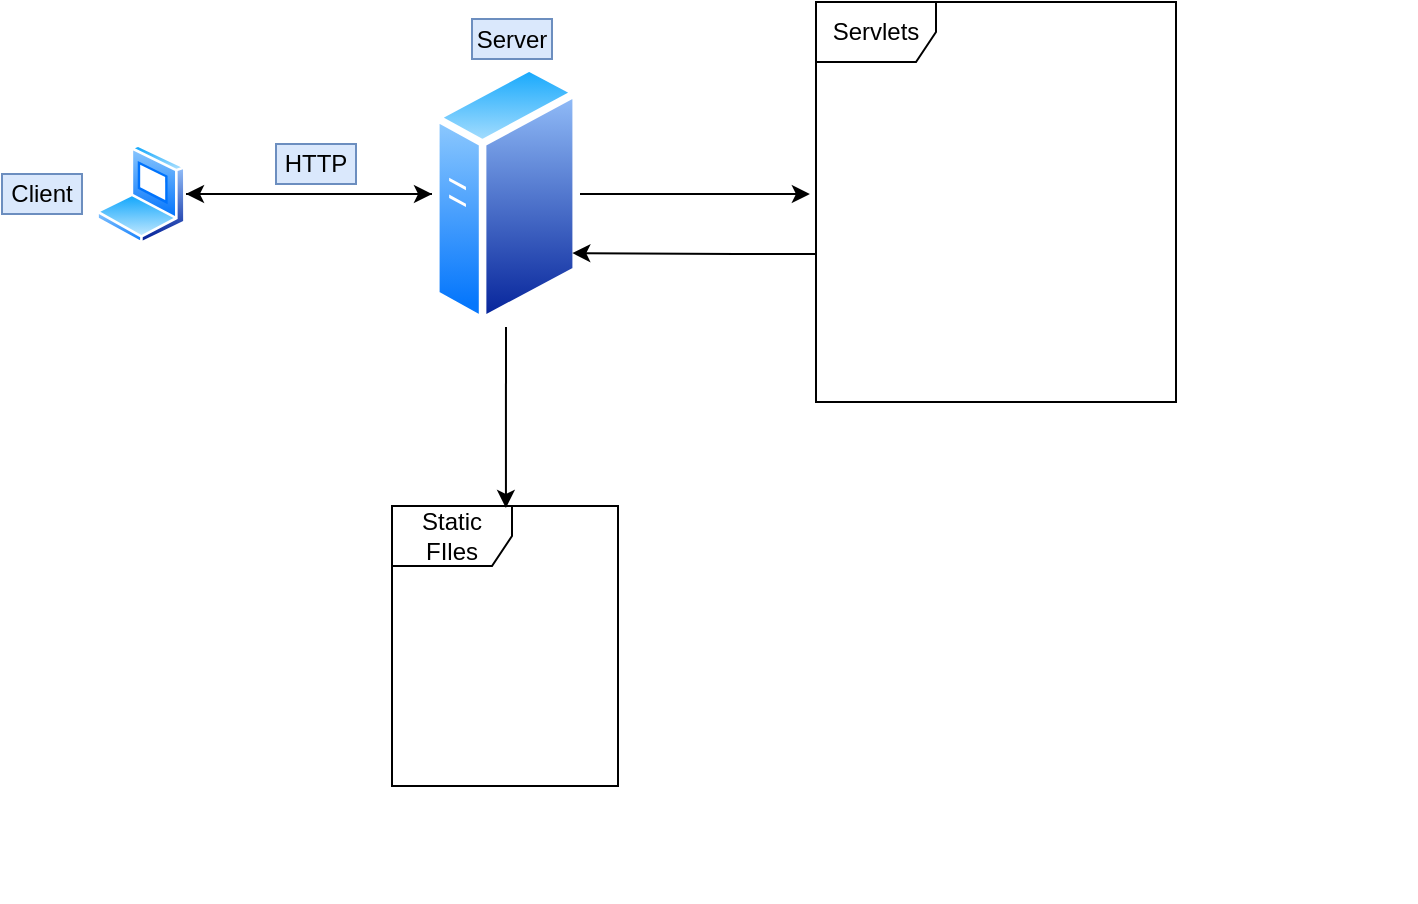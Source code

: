 <mxfile version="10.8.4" type="device"><diagram id="0zSgausTyjs-QwndSjcj" name="Page-1"><mxGraphModel dx="1394" dy="751" grid="1" gridSize="10" guides="1" tooltips="1" connect="1" arrows="1" fold="1" page="1" pageScale="1" pageWidth="850" pageHeight="1100" math="0" shadow="0"><root><mxCell id="0"/><mxCell id="1" parent="0"/><mxCell id="DV2yudAi8567zyyICt0g-57" value="" style="group;flipH=1;flipV=1;" parent="1" vertex="1" connectable="0"><mxGeometry x="173" y="120" width="707" height="450" as="geometry"/></mxCell><mxCell id="DV2yudAi8567zyyICt0g-2" value="" style="aspect=fixed;perimeter=ellipsePerimeter;html=1;align=center;shadow=0;dashed=0;spacingTop=3;image;image=img/lib/active_directory/generic_server.svg;" parent="DV2yudAi8567zyyICt0g-57" vertex="1"><mxGeometry x="215" y="29.5" width="74" height="133" as="geometry"/></mxCell><mxCell id="DV2yudAi8567zyyICt0g-55" style="edgeStyle=orthogonalEdgeStyle;rounded=0;orthogonalLoop=1;jettySize=auto;html=1;entryX=1;entryY=0.75;entryDx=0;entryDy=0;" parent="DV2yudAi8567zyyICt0g-57" source="DV2yudAi8567zyyICt0g-36" target="DV2yudAi8567zyyICt0g-2" edge="1"><mxGeometry relative="1" as="geometry"><Array as="points"><mxPoint x="367" y="126"/><mxPoint x="367" y="126"/></Array></mxGeometry></mxCell><mxCell id="DV2yudAi8567zyyICt0g-36" value="Servlets" style="shape=umlFrame;whiteSpace=wrap;html=1;" parent="DV2yudAi8567zyyICt0g-57" vertex="1"><mxGeometry x="407" width="180" height="200" as="geometry"/></mxCell><mxCell id="DV2yudAi8567zyyICt0g-11" style="edgeStyle=orthogonalEdgeStyle;rounded=0;orthogonalLoop=1;jettySize=auto;html=1;exitX=0;exitY=0.5;exitDx=0;exitDy=0;entryX=1;entryY=0.5;entryDx=0;entryDy=0;" parent="DV2yudAi8567zyyICt0g-57" source="DV2yudAi8567zyyICt0g-2" target="DV2yudAi8567zyyICt0g-6" edge="1"><mxGeometry relative="1" as="geometry"/></mxCell><mxCell id="DV2yudAi8567zyyICt0g-54" style="edgeStyle=orthogonalEdgeStyle;rounded=0;orthogonalLoop=1;jettySize=auto;html=1;entryX=-0.017;entryY=0.48;entryDx=0;entryDy=0;entryPerimeter=0;" parent="DV2yudAi8567zyyICt0g-57" source="DV2yudAi8567zyyICt0g-2" target="DV2yudAi8567zyyICt0g-36" edge="1"><mxGeometry relative="1" as="geometry"/></mxCell><mxCell id="DV2yudAi8567zyyICt0g-3" value="" style="shape=image;html=1;verticalAlign=top;verticalLabelPosition=bottom;labelBackgroundColor=#ffffff;imageAspect=0;aspect=fixed;image=https://cdn1.iconfinder.com/data/icons/hawcons/32/698357-icon-78-document-file-java-128.png" parent="DV2yudAi8567zyyICt0g-57" vertex="1"><mxGeometry x="497" y="75.5" width="40" height="40" as="geometry"/></mxCell><mxCell id="DV2yudAi8567zyyICt0g-8" style="edgeStyle=orthogonalEdgeStyle;rounded=0;orthogonalLoop=1;jettySize=auto;html=1;" parent="DV2yudAi8567zyyICt0g-57" source="DV2yudAi8567zyyICt0g-6" target="DV2yudAi8567zyyICt0g-2" edge="1"><mxGeometry relative="1" as="geometry"/></mxCell><mxCell id="DV2yudAi8567zyyICt0g-6" value="" style="aspect=fixed;perimeter=ellipsePerimeter;html=1;align=center;shadow=0;dashed=0;spacingTop=3;image;image=img/lib/active_directory/laptop_client.svg;" parent="DV2yudAi8567zyyICt0g-57" vertex="1"><mxGeometry x="47" y="71" width="45" height="50" as="geometry"/></mxCell><mxCell id="DV2yudAi8567zyyICt0g-14" value="HTTP" style="text;html=1;strokeColor=#6c8ebf;fillColor=#dae8fc;align=center;verticalAlign=middle;whiteSpace=wrap;rounded=0;" parent="DV2yudAi8567zyyICt0g-57" vertex="1"><mxGeometry x="137" y="71" width="40" height="20" as="geometry"/></mxCell><mxCell id="DV2yudAi8567zyyICt0g-30" value="Server" style="text;html=1;strokeColor=#6c8ebf;fillColor=#dae8fc;align=center;verticalAlign=middle;whiteSpace=wrap;rounded=0;" parent="DV2yudAi8567zyyICt0g-57" vertex="1"><mxGeometry x="235" y="8.5" width="40" height="20" as="geometry"/></mxCell><mxCell id="DV2yudAi8567zyyICt0g-31" value="" style="shape=image;html=1;verticalAlign=top;verticalLabelPosition=bottom;labelBackgroundColor=#ffffff;imageAspect=0;aspect=fixed;image=https://cdn1.iconfinder.com/data/icons/hawcons/32/698357-icon-78-document-file-java-128.png" parent="DV2yudAi8567zyyICt0g-57" vertex="1"><mxGeometry x="497" y="132.5" width="40" height="40" as="geometry"/></mxCell><mxCell id="DV2yudAi8567zyyICt0g-32" value="" style="shape=image;html=1;verticalAlign=top;verticalLabelPosition=bottom;labelBackgroundColor=#ffffff;imageAspect=0;aspect=fixed;image=https://cdn1.iconfinder.com/data/icons/hawcons/32/698357-icon-78-document-file-java-128.png" parent="DV2yudAi8567zyyICt0g-57" vertex="1"><mxGeometry x="497" y="19.5" width="40" height="40" as="geometry"/></mxCell><mxCell id="DV2yudAi8567zyyICt0g-51" value="Client" style="text;html=1;align=center;verticalAlign=middle;whiteSpace=wrap;rounded=0;fillColor=#dae8fc;strokeColor=#6c8ebf;" parent="DV2yudAi8567zyyICt0g-57" vertex="1"><mxGeometry y="86" width="40" height="20" as="geometry"/></mxCell><mxCell id="M9CDhteGNx9m-84FW3Vo-13" value="Static FIles" style="shape=umlFrame;whiteSpace=wrap;html=1;" vertex="1" parent="1"><mxGeometry x="368" y="372" width="113" height="140" as="geometry"/></mxCell><mxCell id="M9CDhteGNx9m-84FW3Vo-14" value="" style="shape=image;html=1;verticalAlign=top;verticalLabelPosition=bottom;labelBackgroundColor=#ffffff;imageAspect=0;aspect=fixed;image=https://cdn1.iconfinder.com/data/icons/hawcons/32/699153-icon-76-document-file-html-128.png" vertex="1" parent="1"><mxGeometry x="406" y="441" width="38" height="38" as="geometry"/></mxCell><mxCell id="M9CDhteGNx9m-84FW3Vo-20" style="edgeStyle=orthogonalEdgeStyle;rounded=0;orthogonalLoop=1;jettySize=auto;html=1;entryX=0.504;entryY=0.007;entryDx=0;entryDy=0;entryPerimeter=0;startArrow=none;startFill=0;endArrow=classic;endFill=1;" edge="1" parent="1" source="DV2yudAi8567zyyICt0g-2" target="M9CDhteGNx9m-84FW3Vo-13"><mxGeometry relative="1" as="geometry"/></mxCell></root></mxGraphModel></diagram></mxfile>